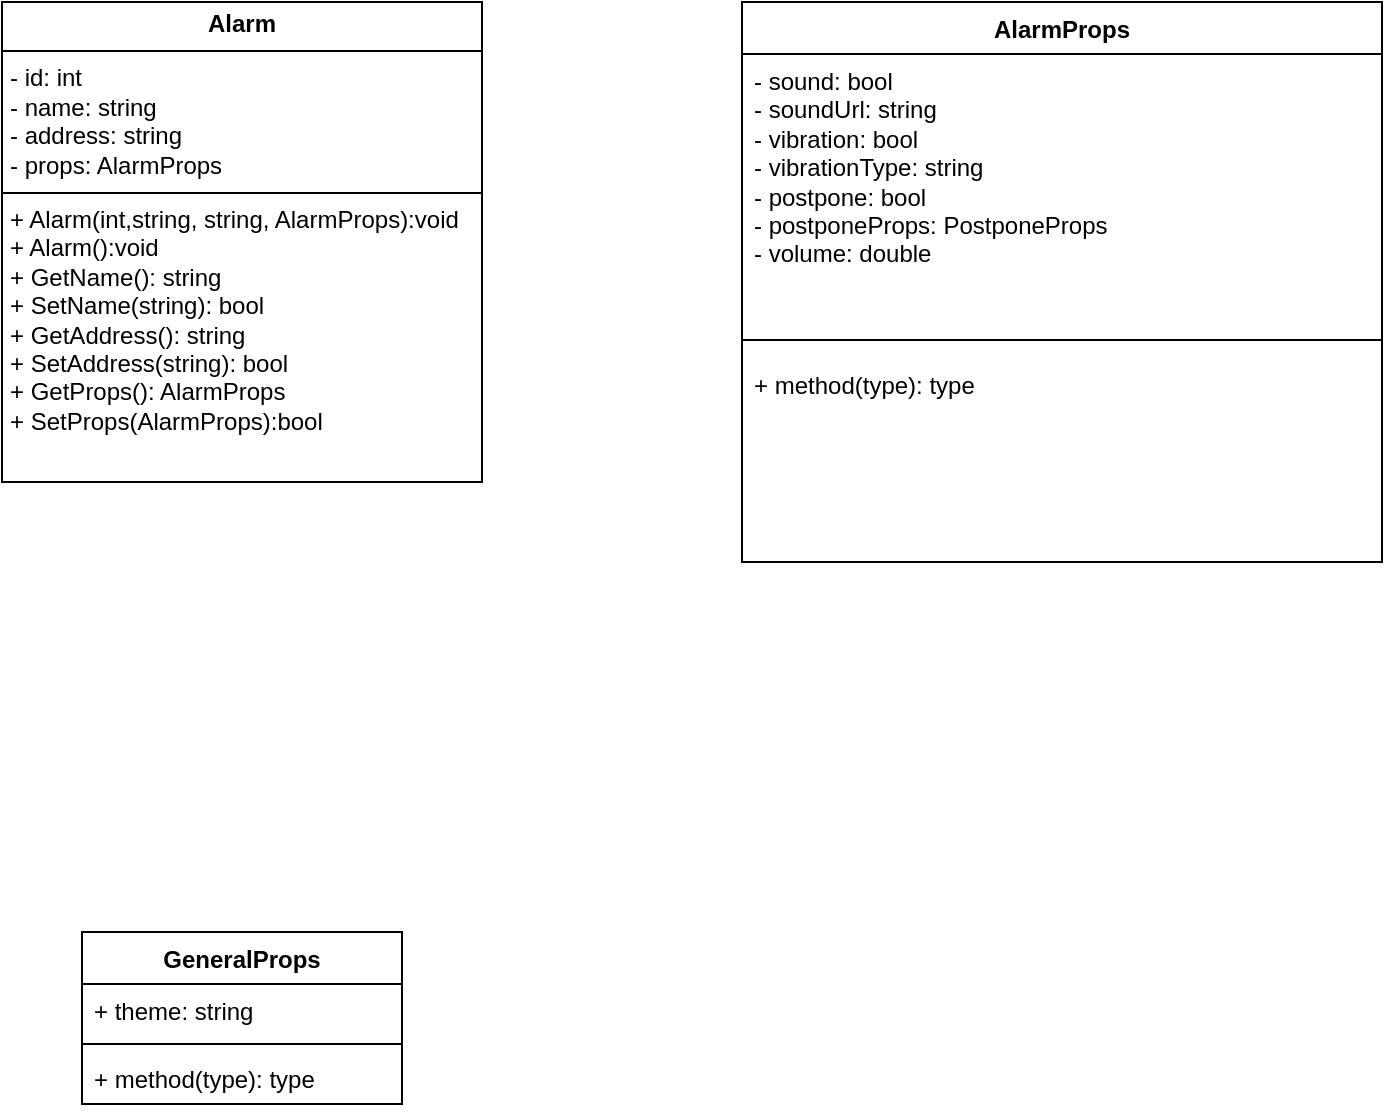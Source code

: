 <mxfile version="26.2.14">
  <diagram name="Página-1" id="PkS2QFsgc2Ay57DBaGOu">
    <mxGraphModel dx="1426" dy="777" grid="1" gridSize="10" guides="1" tooltips="1" connect="1" arrows="1" fold="1" page="1" pageScale="1" pageWidth="827" pageHeight="1169" math="0" shadow="0">
      <root>
        <mxCell id="0" />
        <mxCell id="1" parent="0" />
        <mxCell id="cVW43VXub12awFBa3Uo2-2" value="&lt;p style=&quot;margin:0px;margin-top:4px;text-align:center;&quot;&gt;&lt;b&gt;Alarm&lt;/b&gt;&lt;/p&gt;&lt;hr size=&quot;1&quot; style=&quot;border-style:solid;&quot;&gt;&lt;p style=&quot;margin:0px;margin-left:4px;&quot;&gt;- id: int&lt;/p&gt;&lt;p style=&quot;margin:0px;margin-left:4px;&quot;&gt;- name: string&lt;/p&gt;&lt;p style=&quot;margin:0px;margin-left:4px;&quot;&gt;- address: string&lt;/p&gt;&lt;p style=&quot;margin:0px;margin-left:4px;&quot;&gt;- props: AlarmProps&lt;/p&gt;&lt;hr size=&quot;1&quot; style=&quot;border-style:solid;&quot;&gt;&lt;p style=&quot;margin:0px;margin-left:4px;&quot;&gt;+ Alarm(int,string, string, AlarmProps):void&lt;/p&gt;&lt;p style=&quot;margin:0px;margin-left:4px;&quot;&gt;+ Alarm():void&lt;/p&gt;&lt;p style=&quot;margin:0px;margin-left:4px;&quot;&gt;+ GetName(): string&lt;/p&gt;&lt;p style=&quot;margin:0px;margin-left:4px;&quot;&gt;+ SetName(string): bool&lt;/p&gt;&lt;p style=&quot;margin:0px;margin-left:4px;&quot;&gt;+ GetAddress(): string&lt;/p&gt;&lt;p style=&quot;margin:0px;margin-left:4px;&quot;&gt;+ SetAddress(string): bool&lt;/p&gt;&lt;p style=&quot;margin:0px;margin-left:4px;&quot;&gt;+ GetProps(): AlarmProps&lt;/p&gt;&lt;p style=&quot;margin:0px;margin-left:4px;&quot;&gt;+ SetProps(AlarmProps):bool&lt;/p&gt;" style="verticalAlign=top;align=left;overflow=fill;html=1;whiteSpace=wrap;" vertex="1" parent="1">
          <mxGeometry x="70" y="120" width="240" height="240" as="geometry" />
        </mxCell>
        <mxCell id="cVW43VXub12awFBa3Uo2-4" value="AlarmProps" style="swimlane;fontStyle=1;align=center;verticalAlign=top;childLayout=stackLayout;horizontal=1;startSize=26;horizontalStack=0;resizeParent=1;resizeParentMax=0;resizeLast=0;collapsible=1;marginBottom=0;whiteSpace=wrap;html=1;" vertex="1" parent="1">
          <mxGeometry x="440" y="120" width="320" height="280" as="geometry">
            <mxRectangle x="440" y="120" width="100" height="30" as="alternateBounds" />
          </mxGeometry>
        </mxCell>
        <mxCell id="cVW43VXub12awFBa3Uo2-5" value="- sound: bool&lt;div&gt;- soundUrl: string&lt;/div&gt;&lt;div&gt;- vibration: bool&lt;/div&gt;&lt;div&gt;- vibrationType: string&lt;/div&gt;&lt;div&gt;- postpone: bool&lt;/div&gt;&lt;div&gt;- postponeProps: PostponeProps&lt;/div&gt;&lt;div&gt;- volume: double&lt;/div&gt;" style="text;strokeColor=none;fillColor=none;align=left;verticalAlign=top;spacingLeft=4;spacingRight=4;overflow=hidden;rotatable=0;points=[[0,0.5],[1,0.5]];portConstraint=eastwest;whiteSpace=wrap;html=1;" vertex="1" parent="cVW43VXub12awFBa3Uo2-4">
          <mxGeometry y="26" width="320" height="134" as="geometry" />
        </mxCell>
        <mxCell id="cVW43VXub12awFBa3Uo2-6" value="" style="line;strokeWidth=1;fillColor=none;align=left;verticalAlign=middle;spacingTop=-1;spacingLeft=3;spacingRight=3;rotatable=0;labelPosition=right;points=[];portConstraint=eastwest;strokeColor=inherit;" vertex="1" parent="cVW43VXub12awFBa3Uo2-4">
          <mxGeometry y="160" width="320" height="18" as="geometry" />
        </mxCell>
        <mxCell id="cVW43VXub12awFBa3Uo2-7" value="+ method(type): type" style="text;strokeColor=none;fillColor=none;align=left;verticalAlign=top;spacingLeft=4;spacingRight=4;overflow=hidden;rotatable=0;points=[[0,0.5],[1,0.5]];portConstraint=eastwest;whiteSpace=wrap;html=1;" vertex="1" parent="cVW43VXub12awFBa3Uo2-4">
          <mxGeometry y="178" width="320" height="102" as="geometry" />
        </mxCell>
        <mxCell id="cVW43VXub12awFBa3Uo2-8" value="GeneralProps" style="swimlane;fontStyle=1;align=center;verticalAlign=top;childLayout=stackLayout;horizontal=1;startSize=26;horizontalStack=0;resizeParent=1;resizeParentMax=0;resizeLast=0;collapsible=1;marginBottom=0;whiteSpace=wrap;html=1;" vertex="1" parent="1">
          <mxGeometry x="110" y="585" width="160" height="86" as="geometry" />
        </mxCell>
        <mxCell id="cVW43VXub12awFBa3Uo2-9" value="+ theme: string" style="text;strokeColor=none;fillColor=none;align=left;verticalAlign=top;spacingLeft=4;spacingRight=4;overflow=hidden;rotatable=0;points=[[0,0.5],[1,0.5]];portConstraint=eastwest;whiteSpace=wrap;html=1;" vertex="1" parent="cVW43VXub12awFBa3Uo2-8">
          <mxGeometry y="26" width="160" height="26" as="geometry" />
        </mxCell>
        <mxCell id="cVW43VXub12awFBa3Uo2-10" value="" style="line;strokeWidth=1;fillColor=none;align=left;verticalAlign=middle;spacingTop=-1;spacingLeft=3;spacingRight=3;rotatable=0;labelPosition=right;points=[];portConstraint=eastwest;strokeColor=inherit;" vertex="1" parent="cVW43VXub12awFBa3Uo2-8">
          <mxGeometry y="52" width="160" height="8" as="geometry" />
        </mxCell>
        <mxCell id="cVW43VXub12awFBa3Uo2-11" value="+ method(type): type" style="text;strokeColor=none;fillColor=none;align=left;verticalAlign=top;spacingLeft=4;spacingRight=4;overflow=hidden;rotatable=0;points=[[0,0.5],[1,0.5]];portConstraint=eastwest;whiteSpace=wrap;html=1;" vertex="1" parent="cVW43VXub12awFBa3Uo2-8">
          <mxGeometry y="60" width="160" height="26" as="geometry" />
        </mxCell>
      </root>
    </mxGraphModel>
  </diagram>
</mxfile>
